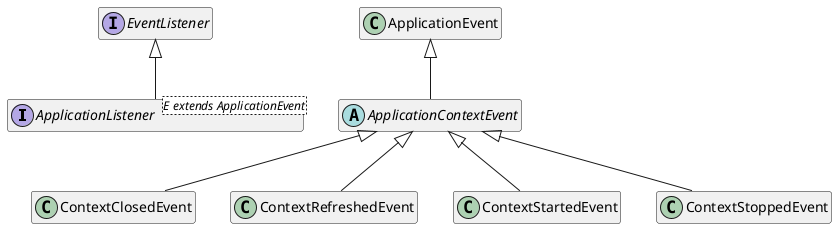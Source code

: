 @startuml ApplicationListener
hide empty member
interface ApplicationListener<E extends ApplicationEvent> extends EventListener
abstract class ApplicationContextEvent extends ApplicationEvent
class ContextClosedEvent extends ApplicationContextEvent
class ContextRefreshedEvent extends ApplicationContextEvent
class ContextStartedEvent extends ApplicationContextEvent
class ContextStoppedEvent extends ApplicationContextEvent
@enduml